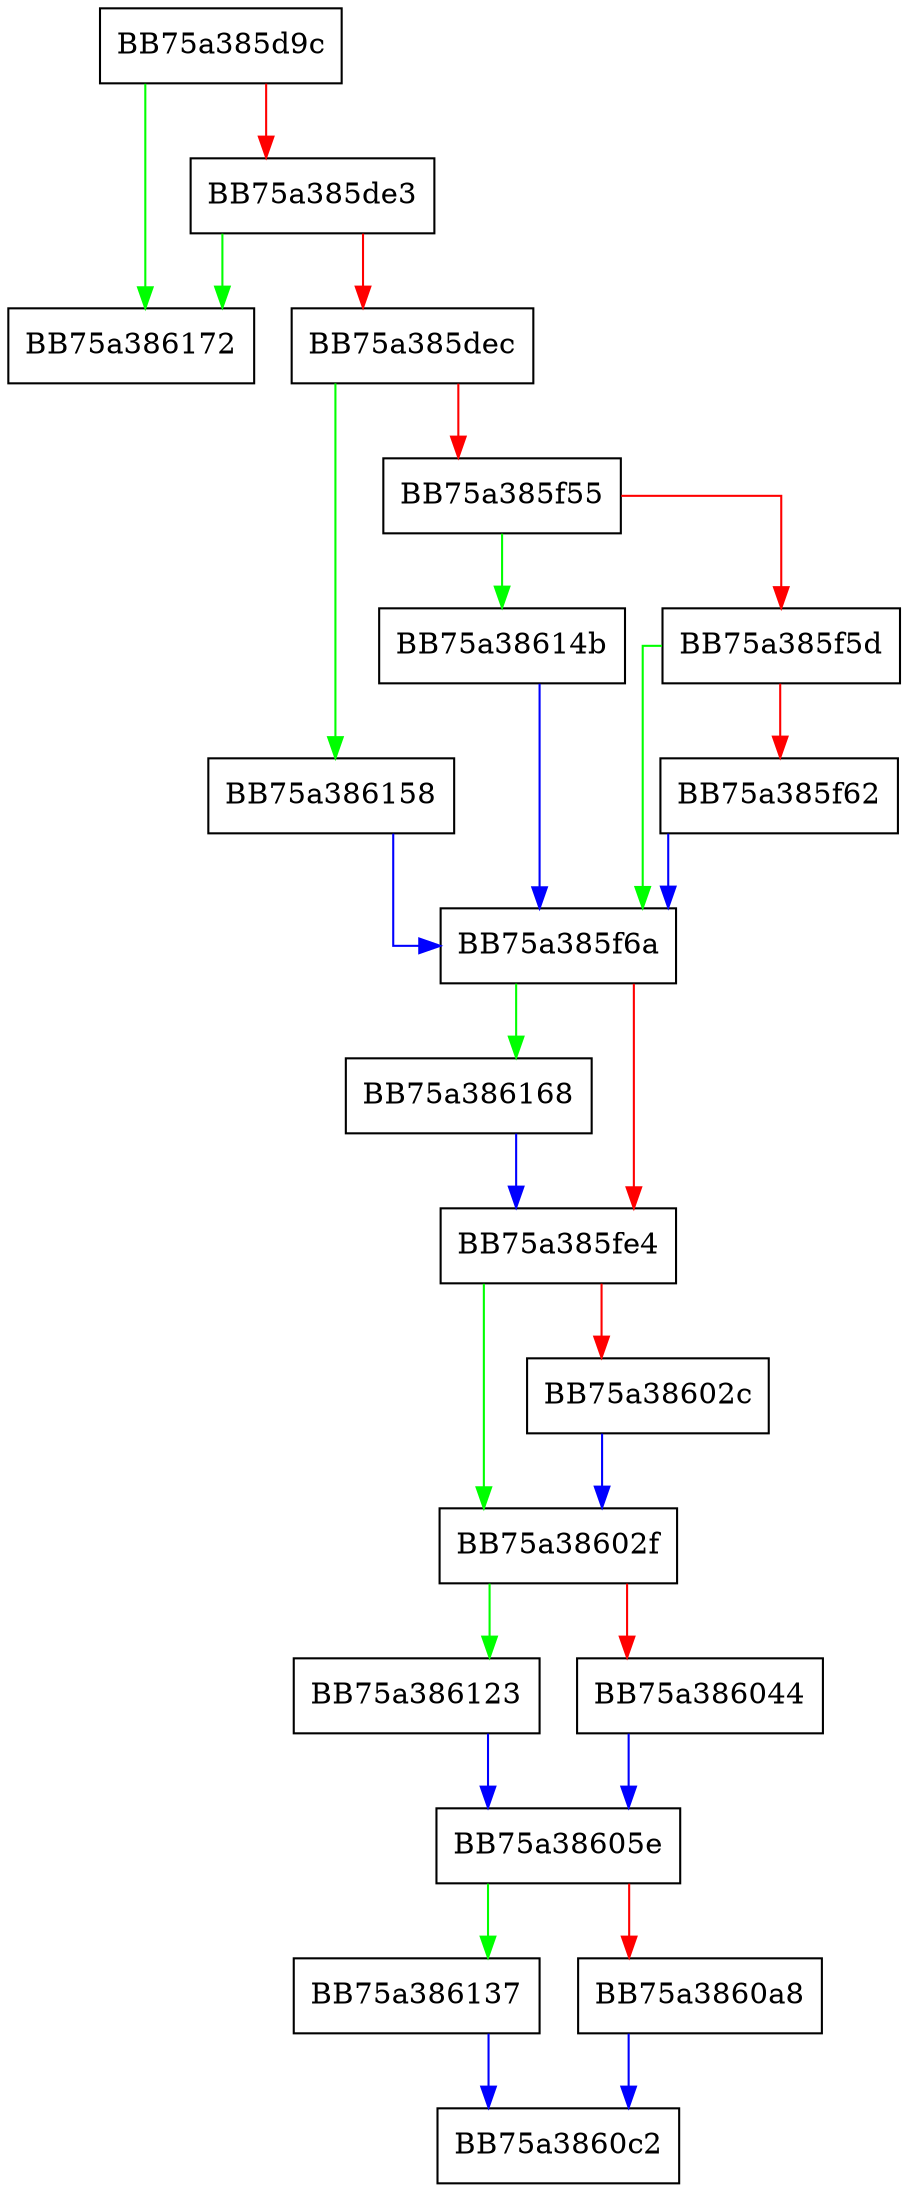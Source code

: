 digraph TDTserializeToMpLogHelper {
  node [shape="box"];
  graph [splines=ortho];
  BB75a385d9c -> BB75a386172 [color="green"];
  BB75a385d9c -> BB75a385de3 [color="red"];
  BB75a385de3 -> BB75a386172 [color="green"];
  BB75a385de3 -> BB75a385dec [color="red"];
  BB75a385dec -> BB75a386158 [color="green"];
  BB75a385dec -> BB75a385f55 [color="red"];
  BB75a385f55 -> BB75a38614b [color="green"];
  BB75a385f55 -> BB75a385f5d [color="red"];
  BB75a385f5d -> BB75a385f6a [color="green"];
  BB75a385f5d -> BB75a385f62 [color="red"];
  BB75a385f62 -> BB75a385f6a [color="blue"];
  BB75a385f6a -> BB75a386168 [color="green"];
  BB75a385f6a -> BB75a385fe4 [color="red"];
  BB75a385fe4 -> BB75a38602f [color="green"];
  BB75a385fe4 -> BB75a38602c [color="red"];
  BB75a38602c -> BB75a38602f [color="blue"];
  BB75a38602f -> BB75a386123 [color="green"];
  BB75a38602f -> BB75a386044 [color="red"];
  BB75a386044 -> BB75a38605e [color="blue"];
  BB75a38605e -> BB75a386137 [color="green"];
  BB75a38605e -> BB75a3860a8 [color="red"];
  BB75a3860a8 -> BB75a3860c2 [color="blue"];
  BB75a386123 -> BB75a38605e [color="blue"];
  BB75a386137 -> BB75a3860c2 [color="blue"];
  BB75a38614b -> BB75a385f6a [color="blue"];
  BB75a386158 -> BB75a385f6a [color="blue"];
  BB75a386168 -> BB75a385fe4 [color="blue"];
}